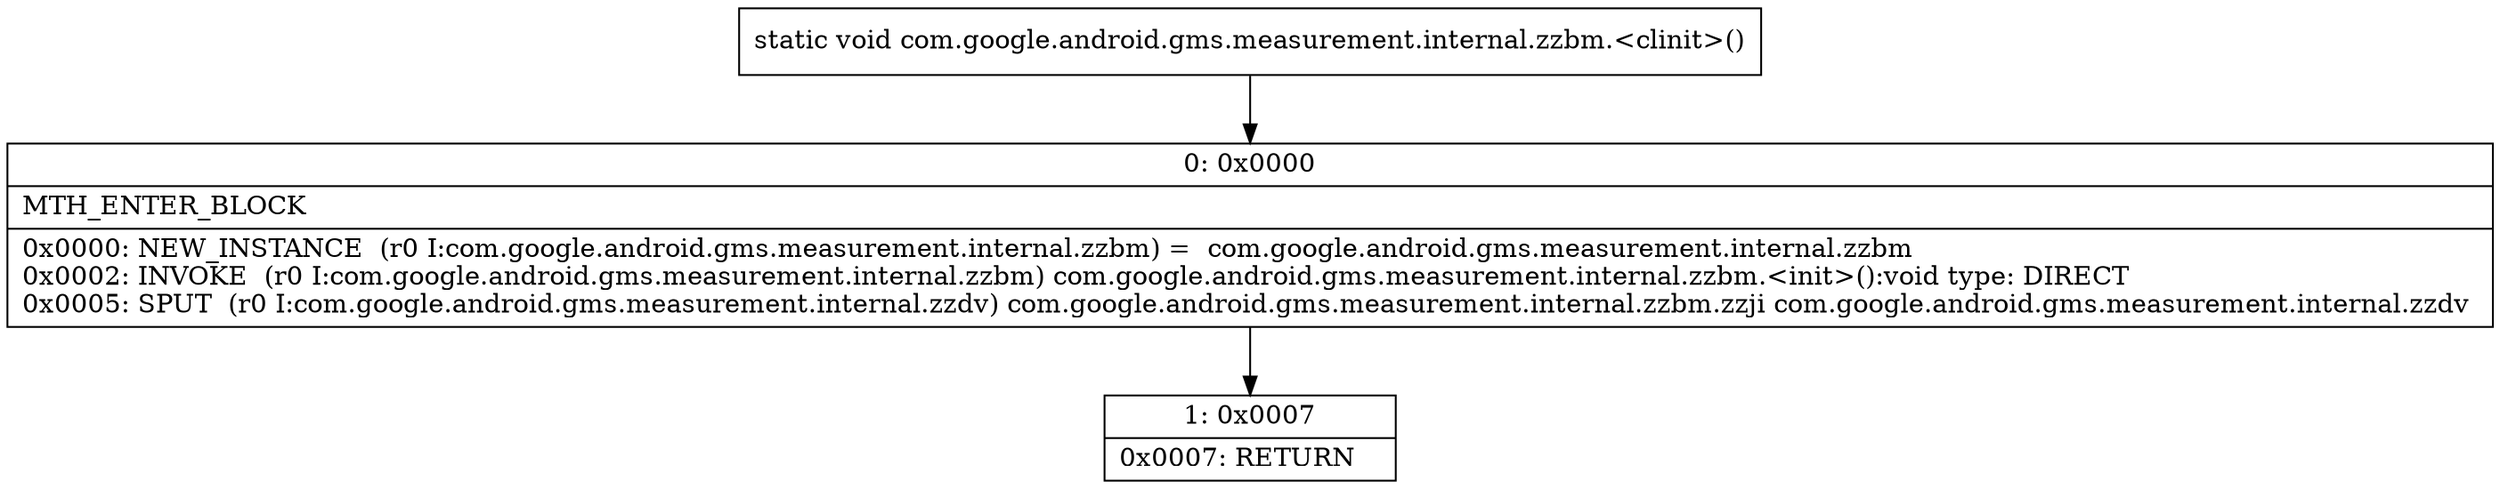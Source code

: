 digraph "CFG forcom.google.android.gms.measurement.internal.zzbm.\<clinit\>()V" {
Node_0 [shape=record,label="{0\:\ 0x0000|MTH_ENTER_BLOCK\l|0x0000: NEW_INSTANCE  (r0 I:com.google.android.gms.measurement.internal.zzbm) =  com.google.android.gms.measurement.internal.zzbm \l0x0002: INVOKE  (r0 I:com.google.android.gms.measurement.internal.zzbm) com.google.android.gms.measurement.internal.zzbm.\<init\>():void type: DIRECT \l0x0005: SPUT  (r0 I:com.google.android.gms.measurement.internal.zzdv) com.google.android.gms.measurement.internal.zzbm.zzji com.google.android.gms.measurement.internal.zzdv \l}"];
Node_1 [shape=record,label="{1\:\ 0x0007|0x0007: RETURN   \l}"];
MethodNode[shape=record,label="{static void com.google.android.gms.measurement.internal.zzbm.\<clinit\>() }"];
MethodNode -> Node_0;
Node_0 -> Node_1;
}

